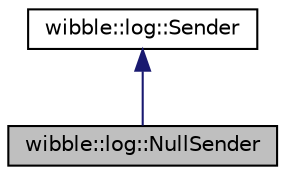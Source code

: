 digraph G
{
  edge [fontname="Helvetica",fontsize="10",labelfontname="Helvetica",labelfontsize="10"];
  node [fontname="Helvetica",fontsize="10",shape=record];
  Node1 [label="wibble::log::NullSender",height=0.2,width=0.4,color="black", fillcolor="grey75", style="filled" fontcolor="black"];
  Node2 -> Node1 [dir="back",color="midnightblue",fontsize="10",style="solid",fontname="Helvetica"];
  Node2 [label="wibble::log::Sender",height=0.2,width=0.4,color="black", fillcolor="white", style="filled",URL="$structwibble_1_1log_1_1Sender.html",tooltip="Handle sending a log message."];
}
